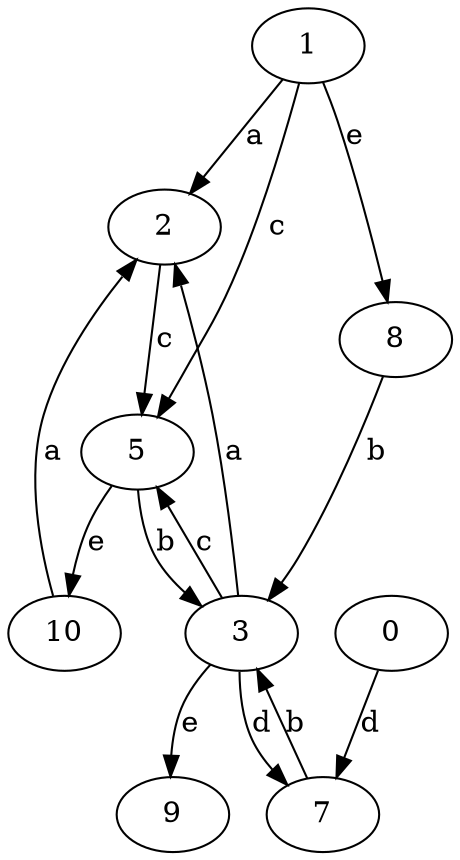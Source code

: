 strict digraph  {
1;
2;
3;
5;
0;
7;
8;
9;
10;
1 -> 2  [label=a];
1 -> 5  [label=c];
1 -> 8  [label=e];
2 -> 5  [label=c];
3 -> 2  [label=a];
3 -> 5  [label=c];
3 -> 7  [label=d];
3 -> 9  [label=e];
5 -> 3  [label=b];
5 -> 10  [label=e];
0 -> 7  [label=d];
7 -> 3  [label=b];
8 -> 3  [label=b];
10 -> 2  [label=a];
}
